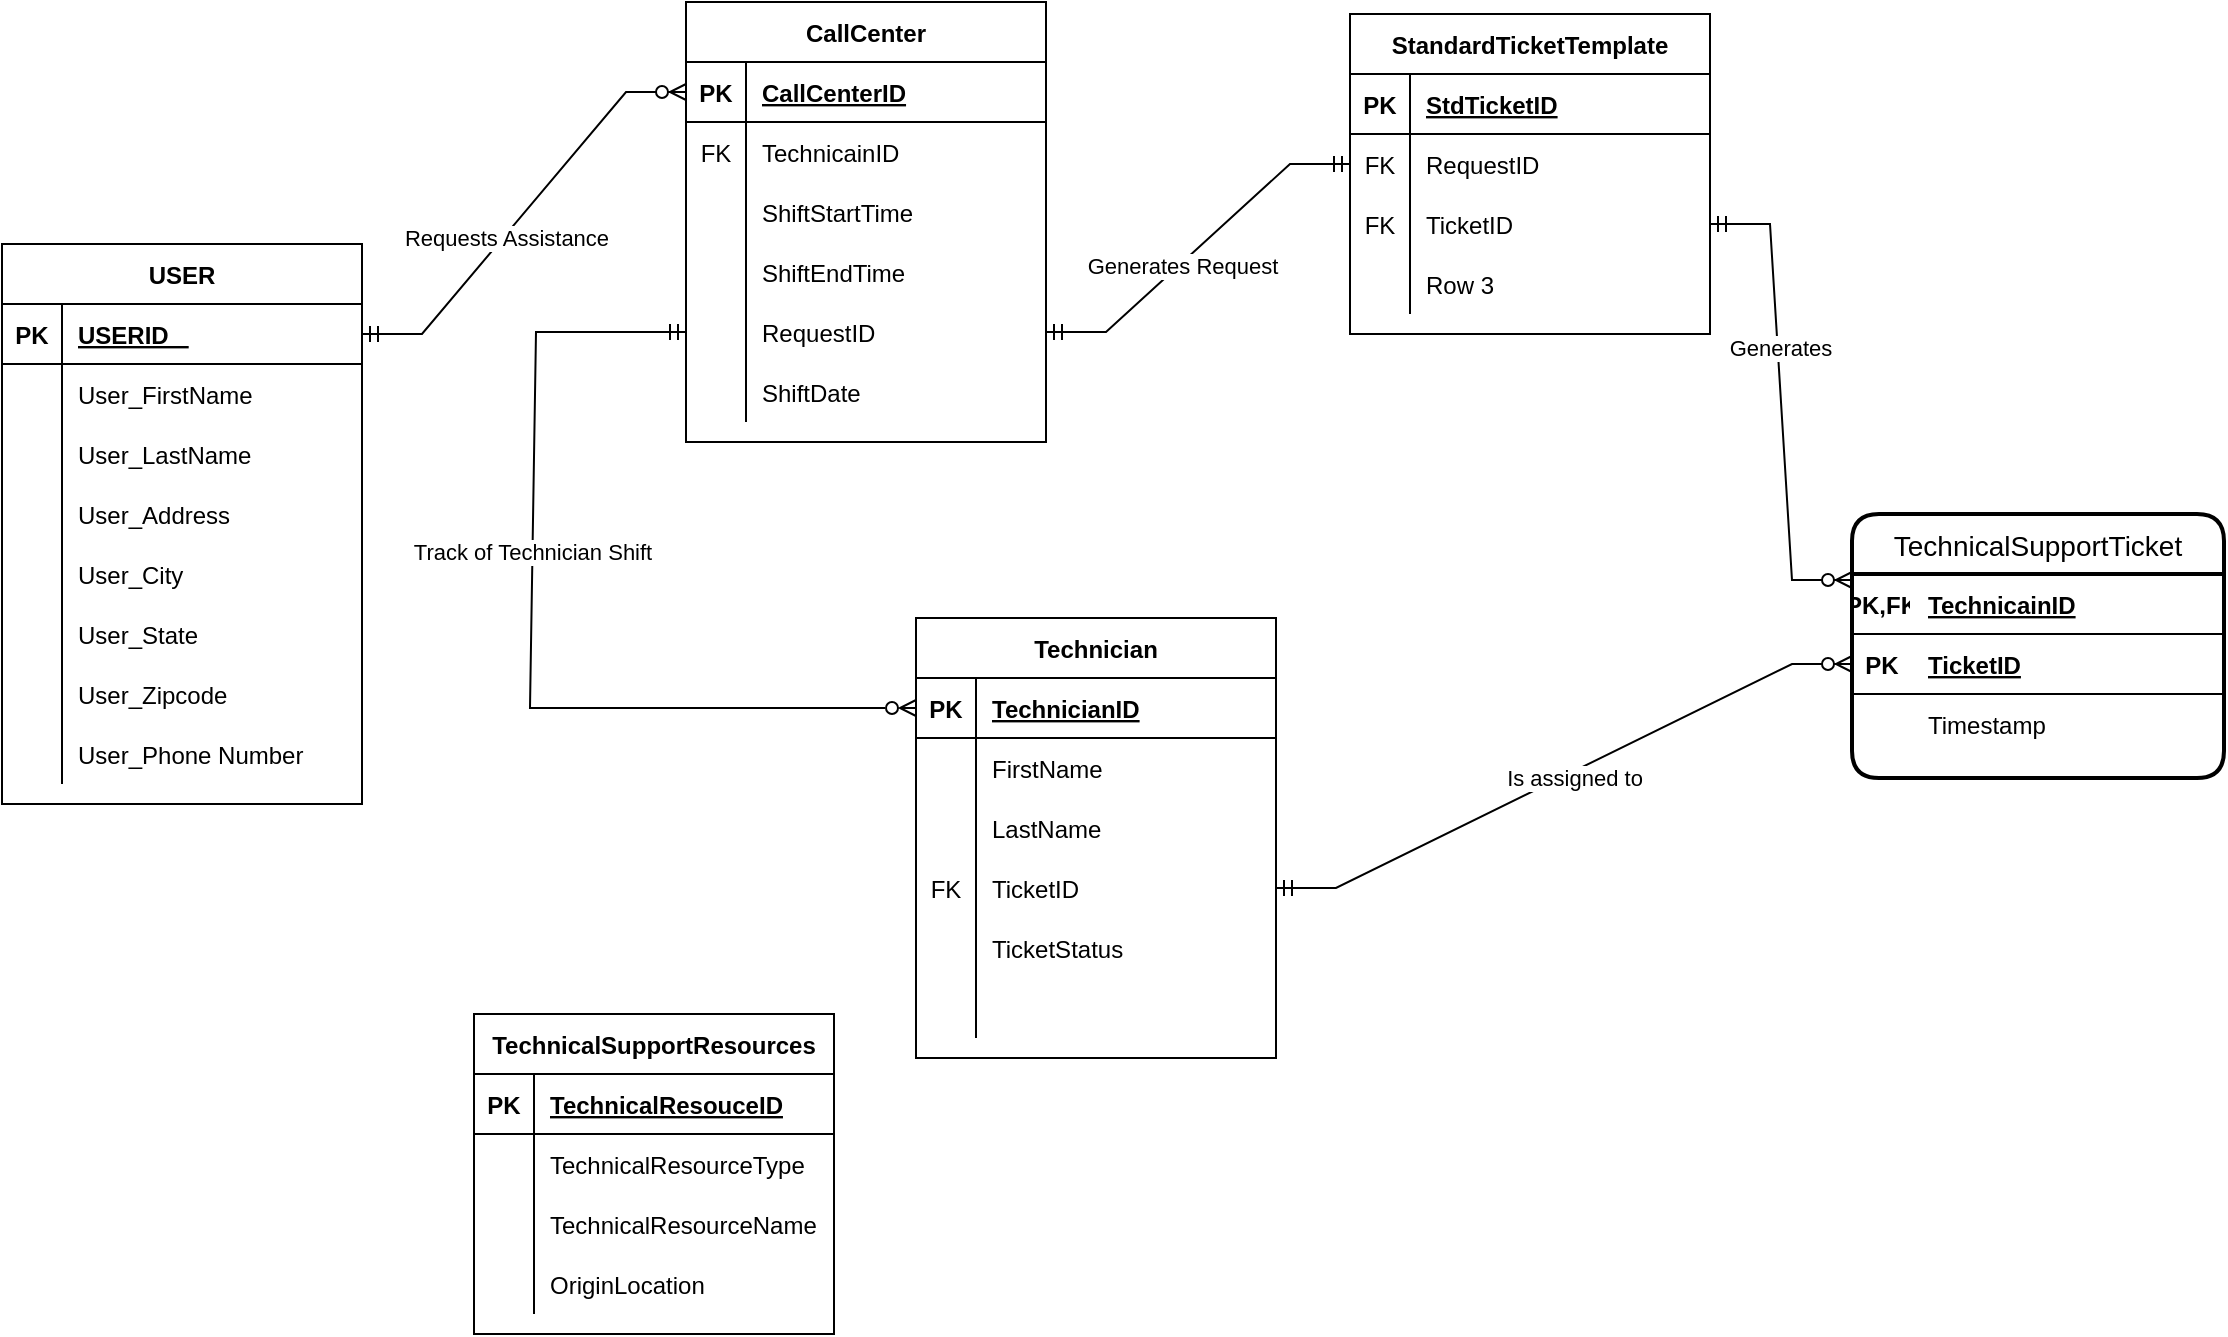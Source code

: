 <mxfile version="17.1.2" type="github">
  <diagram id="R2lEEEUBdFMjLlhIrx00" name="Page-1">
    <mxGraphModel dx="2396" dy="824" grid="0" gridSize="10" guides="1" tooltips="1" connect="1" arrows="1" fold="1" page="0" pageScale="1" pageWidth="850" pageHeight="1100" math="0" shadow="0" extFonts="Permanent Marker^https://fonts.googleapis.com/css?family=Permanent+Marker">
      <root>
        <mxCell id="0" />
        <mxCell id="1" parent="0" />
        <mxCell id="XGBAwcFRt67PFdUDCjce-1" value="USER" style="shape=table;startSize=30;container=1;collapsible=1;childLayout=tableLayout;fixedRows=1;rowLines=0;fontStyle=1;align=center;resizeLast=1;" vertex="1" parent="1">
          <mxGeometry x="-193" y="359" width="180" height="280" as="geometry" />
        </mxCell>
        <mxCell id="XGBAwcFRt67PFdUDCjce-2" value="" style="shape=tableRow;horizontal=0;startSize=0;swimlaneHead=0;swimlaneBody=0;fillColor=none;collapsible=0;dropTarget=0;points=[[0,0.5],[1,0.5]];portConstraint=eastwest;top=0;left=0;right=0;bottom=1;" vertex="1" parent="XGBAwcFRt67PFdUDCjce-1">
          <mxGeometry y="30" width="180" height="30" as="geometry" />
        </mxCell>
        <mxCell id="XGBAwcFRt67PFdUDCjce-3" value="PK" style="shape=partialRectangle;connectable=0;fillColor=none;top=0;left=0;bottom=0;right=0;fontStyle=1;overflow=hidden;" vertex="1" parent="XGBAwcFRt67PFdUDCjce-2">
          <mxGeometry width="30" height="30" as="geometry">
            <mxRectangle width="30" height="30" as="alternateBounds" />
          </mxGeometry>
        </mxCell>
        <mxCell id="XGBAwcFRt67PFdUDCjce-4" value="USERID   " style="shape=partialRectangle;connectable=0;fillColor=none;top=0;left=0;bottom=0;right=0;align=left;spacingLeft=6;fontStyle=5;overflow=hidden;" vertex="1" parent="XGBAwcFRt67PFdUDCjce-2">
          <mxGeometry x="30" width="150" height="30" as="geometry">
            <mxRectangle width="150" height="30" as="alternateBounds" />
          </mxGeometry>
        </mxCell>
        <mxCell id="XGBAwcFRt67PFdUDCjce-5" value="" style="shape=tableRow;horizontal=0;startSize=0;swimlaneHead=0;swimlaneBody=0;fillColor=none;collapsible=0;dropTarget=0;points=[[0,0.5],[1,0.5]];portConstraint=eastwest;top=0;left=0;right=0;bottom=0;" vertex="1" parent="XGBAwcFRt67PFdUDCjce-1">
          <mxGeometry y="60" width="180" height="30" as="geometry" />
        </mxCell>
        <mxCell id="XGBAwcFRt67PFdUDCjce-6" value="" style="shape=partialRectangle;connectable=0;fillColor=none;top=0;left=0;bottom=0;right=0;editable=1;overflow=hidden;" vertex="1" parent="XGBAwcFRt67PFdUDCjce-5">
          <mxGeometry width="30" height="30" as="geometry">
            <mxRectangle width="30" height="30" as="alternateBounds" />
          </mxGeometry>
        </mxCell>
        <mxCell id="XGBAwcFRt67PFdUDCjce-7" value="User_FirstName" style="shape=partialRectangle;connectable=0;fillColor=none;top=0;left=0;bottom=0;right=0;align=left;spacingLeft=6;overflow=hidden;" vertex="1" parent="XGBAwcFRt67PFdUDCjce-5">
          <mxGeometry x="30" width="150" height="30" as="geometry">
            <mxRectangle width="150" height="30" as="alternateBounds" />
          </mxGeometry>
        </mxCell>
        <mxCell id="XGBAwcFRt67PFdUDCjce-8" value="" style="shape=tableRow;horizontal=0;startSize=0;swimlaneHead=0;swimlaneBody=0;fillColor=none;collapsible=0;dropTarget=0;points=[[0,0.5],[1,0.5]];portConstraint=eastwest;top=0;left=0;right=0;bottom=0;" vertex="1" parent="XGBAwcFRt67PFdUDCjce-1">
          <mxGeometry y="90" width="180" height="30" as="geometry" />
        </mxCell>
        <mxCell id="XGBAwcFRt67PFdUDCjce-9" value="" style="shape=partialRectangle;connectable=0;fillColor=none;top=0;left=0;bottom=0;right=0;editable=1;overflow=hidden;" vertex="1" parent="XGBAwcFRt67PFdUDCjce-8">
          <mxGeometry width="30" height="30" as="geometry">
            <mxRectangle width="30" height="30" as="alternateBounds" />
          </mxGeometry>
        </mxCell>
        <mxCell id="XGBAwcFRt67PFdUDCjce-10" value="User_LastName" style="shape=partialRectangle;connectable=0;fillColor=none;top=0;left=0;bottom=0;right=0;align=left;spacingLeft=6;overflow=hidden;" vertex="1" parent="XGBAwcFRt67PFdUDCjce-8">
          <mxGeometry x="30" width="150" height="30" as="geometry">
            <mxRectangle width="150" height="30" as="alternateBounds" />
          </mxGeometry>
        </mxCell>
        <mxCell id="XGBAwcFRt67PFdUDCjce-27" value="" style="shape=tableRow;horizontal=0;startSize=0;swimlaneHead=0;swimlaneBody=0;fillColor=none;collapsible=0;dropTarget=0;points=[[0,0.5],[1,0.5]];portConstraint=eastwest;top=0;left=0;right=0;bottom=0;" vertex="1" parent="XGBAwcFRt67PFdUDCjce-1">
          <mxGeometry y="120" width="180" height="30" as="geometry" />
        </mxCell>
        <mxCell id="XGBAwcFRt67PFdUDCjce-28" value="" style="shape=partialRectangle;connectable=0;fillColor=none;top=0;left=0;bottom=0;right=0;editable=1;overflow=hidden;" vertex="1" parent="XGBAwcFRt67PFdUDCjce-27">
          <mxGeometry width="30" height="30" as="geometry">
            <mxRectangle width="30" height="30" as="alternateBounds" />
          </mxGeometry>
        </mxCell>
        <mxCell id="XGBAwcFRt67PFdUDCjce-29" value="User_Address" style="shape=partialRectangle;connectable=0;fillColor=none;top=0;left=0;bottom=0;right=0;align=left;spacingLeft=6;overflow=hidden;" vertex="1" parent="XGBAwcFRt67PFdUDCjce-27">
          <mxGeometry x="30" width="150" height="30" as="geometry">
            <mxRectangle width="150" height="30" as="alternateBounds" />
          </mxGeometry>
        </mxCell>
        <mxCell id="XGBAwcFRt67PFdUDCjce-30" value="" style="shape=tableRow;horizontal=0;startSize=0;swimlaneHead=0;swimlaneBody=0;fillColor=none;collapsible=0;dropTarget=0;points=[[0,0.5],[1,0.5]];portConstraint=eastwest;top=0;left=0;right=0;bottom=0;" vertex="1" parent="XGBAwcFRt67PFdUDCjce-1">
          <mxGeometry y="150" width="180" height="30" as="geometry" />
        </mxCell>
        <mxCell id="XGBAwcFRt67PFdUDCjce-31" value="" style="shape=partialRectangle;connectable=0;fillColor=none;top=0;left=0;bottom=0;right=0;editable=1;overflow=hidden;" vertex="1" parent="XGBAwcFRt67PFdUDCjce-30">
          <mxGeometry width="30" height="30" as="geometry">
            <mxRectangle width="30" height="30" as="alternateBounds" />
          </mxGeometry>
        </mxCell>
        <mxCell id="XGBAwcFRt67PFdUDCjce-32" value="User_City" style="shape=partialRectangle;connectable=0;fillColor=none;top=0;left=0;bottom=0;right=0;align=left;spacingLeft=6;overflow=hidden;" vertex="1" parent="XGBAwcFRt67PFdUDCjce-30">
          <mxGeometry x="30" width="150" height="30" as="geometry">
            <mxRectangle width="150" height="30" as="alternateBounds" />
          </mxGeometry>
        </mxCell>
        <mxCell id="XGBAwcFRt67PFdUDCjce-33" value="" style="shape=tableRow;horizontal=0;startSize=0;swimlaneHead=0;swimlaneBody=0;fillColor=none;collapsible=0;dropTarget=0;points=[[0,0.5],[1,0.5]];portConstraint=eastwest;top=0;left=0;right=0;bottom=0;" vertex="1" parent="XGBAwcFRt67PFdUDCjce-1">
          <mxGeometry y="180" width="180" height="30" as="geometry" />
        </mxCell>
        <mxCell id="XGBAwcFRt67PFdUDCjce-34" value="" style="shape=partialRectangle;connectable=0;fillColor=none;top=0;left=0;bottom=0;right=0;editable=1;overflow=hidden;" vertex="1" parent="XGBAwcFRt67PFdUDCjce-33">
          <mxGeometry width="30" height="30" as="geometry">
            <mxRectangle width="30" height="30" as="alternateBounds" />
          </mxGeometry>
        </mxCell>
        <mxCell id="XGBAwcFRt67PFdUDCjce-35" value="User_State" style="shape=partialRectangle;connectable=0;fillColor=none;top=0;left=0;bottom=0;right=0;align=left;spacingLeft=6;overflow=hidden;" vertex="1" parent="XGBAwcFRt67PFdUDCjce-33">
          <mxGeometry x="30" width="150" height="30" as="geometry">
            <mxRectangle width="150" height="30" as="alternateBounds" />
          </mxGeometry>
        </mxCell>
        <mxCell id="XGBAwcFRt67PFdUDCjce-36" value="" style="shape=tableRow;horizontal=0;startSize=0;swimlaneHead=0;swimlaneBody=0;fillColor=none;collapsible=0;dropTarget=0;points=[[0,0.5],[1,0.5]];portConstraint=eastwest;top=0;left=0;right=0;bottom=0;" vertex="1" parent="XGBAwcFRt67PFdUDCjce-1">
          <mxGeometry y="210" width="180" height="30" as="geometry" />
        </mxCell>
        <mxCell id="XGBAwcFRt67PFdUDCjce-37" value="" style="shape=partialRectangle;connectable=0;fillColor=none;top=0;left=0;bottom=0;right=0;editable=1;overflow=hidden;" vertex="1" parent="XGBAwcFRt67PFdUDCjce-36">
          <mxGeometry width="30" height="30" as="geometry">
            <mxRectangle width="30" height="30" as="alternateBounds" />
          </mxGeometry>
        </mxCell>
        <mxCell id="XGBAwcFRt67PFdUDCjce-38" value="User_Zipcode" style="shape=partialRectangle;connectable=0;fillColor=none;top=0;left=0;bottom=0;right=0;align=left;spacingLeft=6;overflow=hidden;" vertex="1" parent="XGBAwcFRt67PFdUDCjce-36">
          <mxGeometry x="30" width="150" height="30" as="geometry">
            <mxRectangle width="150" height="30" as="alternateBounds" />
          </mxGeometry>
        </mxCell>
        <mxCell id="XGBAwcFRt67PFdUDCjce-11" value="" style="shape=tableRow;horizontal=0;startSize=0;swimlaneHead=0;swimlaneBody=0;fillColor=none;collapsible=0;dropTarget=0;points=[[0,0.5],[1,0.5]];portConstraint=eastwest;top=0;left=0;right=0;bottom=0;" vertex="1" parent="XGBAwcFRt67PFdUDCjce-1">
          <mxGeometry y="240" width="180" height="30" as="geometry" />
        </mxCell>
        <mxCell id="XGBAwcFRt67PFdUDCjce-12" value="" style="shape=partialRectangle;connectable=0;fillColor=none;top=0;left=0;bottom=0;right=0;editable=1;overflow=hidden;" vertex="1" parent="XGBAwcFRt67PFdUDCjce-11">
          <mxGeometry width="30" height="30" as="geometry">
            <mxRectangle width="30" height="30" as="alternateBounds" />
          </mxGeometry>
        </mxCell>
        <mxCell id="XGBAwcFRt67PFdUDCjce-13" value="User_Phone Number" style="shape=partialRectangle;connectable=0;fillColor=none;top=0;left=0;bottom=0;right=0;align=left;spacingLeft=6;overflow=hidden;" vertex="1" parent="XGBAwcFRt67PFdUDCjce-11">
          <mxGeometry x="30" width="150" height="30" as="geometry">
            <mxRectangle width="150" height="30" as="alternateBounds" />
          </mxGeometry>
        </mxCell>
        <mxCell id="XGBAwcFRt67PFdUDCjce-14" value="TechnicalSupportResources" style="shape=table;startSize=30;container=1;collapsible=1;childLayout=tableLayout;fixedRows=1;rowLines=0;fontStyle=1;align=center;resizeLast=1;" vertex="1" parent="1">
          <mxGeometry x="43" y="744" width="180" height="160" as="geometry" />
        </mxCell>
        <mxCell id="XGBAwcFRt67PFdUDCjce-15" value="" style="shape=tableRow;horizontal=0;startSize=0;swimlaneHead=0;swimlaneBody=0;fillColor=none;collapsible=0;dropTarget=0;points=[[0,0.5],[1,0.5]];portConstraint=eastwest;top=0;left=0;right=0;bottom=1;" vertex="1" parent="XGBAwcFRt67PFdUDCjce-14">
          <mxGeometry y="30" width="180" height="30" as="geometry" />
        </mxCell>
        <mxCell id="XGBAwcFRt67PFdUDCjce-16" value="PK" style="shape=partialRectangle;connectable=0;fillColor=none;top=0;left=0;bottom=0;right=0;fontStyle=1;overflow=hidden;" vertex="1" parent="XGBAwcFRt67PFdUDCjce-15">
          <mxGeometry width="30" height="30" as="geometry">
            <mxRectangle width="30" height="30" as="alternateBounds" />
          </mxGeometry>
        </mxCell>
        <mxCell id="XGBAwcFRt67PFdUDCjce-17" value="TechnicalResouceID" style="shape=partialRectangle;connectable=0;fillColor=none;top=0;left=0;bottom=0;right=0;align=left;spacingLeft=6;fontStyle=5;overflow=hidden;" vertex="1" parent="XGBAwcFRt67PFdUDCjce-15">
          <mxGeometry x="30" width="150" height="30" as="geometry">
            <mxRectangle width="150" height="30" as="alternateBounds" />
          </mxGeometry>
        </mxCell>
        <mxCell id="XGBAwcFRt67PFdUDCjce-18" value="" style="shape=tableRow;horizontal=0;startSize=0;swimlaneHead=0;swimlaneBody=0;fillColor=none;collapsible=0;dropTarget=0;points=[[0,0.5],[1,0.5]];portConstraint=eastwest;top=0;left=0;right=0;bottom=0;" vertex="1" parent="XGBAwcFRt67PFdUDCjce-14">
          <mxGeometry y="60" width="180" height="30" as="geometry" />
        </mxCell>
        <mxCell id="XGBAwcFRt67PFdUDCjce-19" value="" style="shape=partialRectangle;connectable=0;fillColor=none;top=0;left=0;bottom=0;right=0;editable=1;overflow=hidden;" vertex="1" parent="XGBAwcFRt67PFdUDCjce-18">
          <mxGeometry width="30" height="30" as="geometry">
            <mxRectangle width="30" height="30" as="alternateBounds" />
          </mxGeometry>
        </mxCell>
        <mxCell id="XGBAwcFRt67PFdUDCjce-20" value="TechnicalResourceType" style="shape=partialRectangle;connectable=0;fillColor=none;top=0;left=0;bottom=0;right=0;align=left;spacingLeft=6;overflow=hidden;" vertex="1" parent="XGBAwcFRt67PFdUDCjce-18">
          <mxGeometry x="30" width="150" height="30" as="geometry">
            <mxRectangle width="150" height="30" as="alternateBounds" />
          </mxGeometry>
        </mxCell>
        <mxCell id="XGBAwcFRt67PFdUDCjce-21" value="" style="shape=tableRow;horizontal=0;startSize=0;swimlaneHead=0;swimlaneBody=0;fillColor=none;collapsible=0;dropTarget=0;points=[[0,0.5],[1,0.5]];portConstraint=eastwest;top=0;left=0;right=0;bottom=0;" vertex="1" parent="XGBAwcFRt67PFdUDCjce-14">
          <mxGeometry y="90" width="180" height="30" as="geometry" />
        </mxCell>
        <mxCell id="XGBAwcFRt67PFdUDCjce-22" value="" style="shape=partialRectangle;connectable=0;fillColor=none;top=0;left=0;bottom=0;right=0;editable=1;overflow=hidden;" vertex="1" parent="XGBAwcFRt67PFdUDCjce-21">
          <mxGeometry width="30" height="30" as="geometry">
            <mxRectangle width="30" height="30" as="alternateBounds" />
          </mxGeometry>
        </mxCell>
        <mxCell id="XGBAwcFRt67PFdUDCjce-23" value="TechnicalResourceName" style="shape=partialRectangle;connectable=0;fillColor=none;top=0;left=0;bottom=0;right=0;align=left;spacingLeft=6;overflow=hidden;" vertex="1" parent="XGBAwcFRt67PFdUDCjce-21">
          <mxGeometry x="30" width="150" height="30" as="geometry">
            <mxRectangle width="150" height="30" as="alternateBounds" />
          </mxGeometry>
        </mxCell>
        <mxCell id="XGBAwcFRt67PFdUDCjce-24" value="" style="shape=tableRow;horizontal=0;startSize=0;swimlaneHead=0;swimlaneBody=0;fillColor=none;collapsible=0;dropTarget=0;points=[[0,0.5],[1,0.5]];portConstraint=eastwest;top=0;left=0;right=0;bottom=0;" vertex="1" parent="XGBAwcFRt67PFdUDCjce-14">
          <mxGeometry y="120" width="180" height="30" as="geometry" />
        </mxCell>
        <mxCell id="XGBAwcFRt67PFdUDCjce-25" value="" style="shape=partialRectangle;connectable=0;fillColor=none;top=0;left=0;bottom=0;right=0;editable=1;overflow=hidden;" vertex="1" parent="XGBAwcFRt67PFdUDCjce-24">
          <mxGeometry width="30" height="30" as="geometry">
            <mxRectangle width="30" height="30" as="alternateBounds" />
          </mxGeometry>
        </mxCell>
        <mxCell id="XGBAwcFRt67PFdUDCjce-26" value="OriginLocation" style="shape=partialRectangle;connectable=0;fillColor=none;top=0;left=0;bottom=0;right=0;align=left;spacingLeft=6;overflow=hidden;" vertex="1" parent="XGBAwcFRt67PFdUDCjce-24">
          <mxGeometry x="30" width="150" height="30" as="geometry">
            <mxRectangle width="150" height="30" as="alternateBounds" />
          </mxGeometry>
        </mxCell>
        <mxCell id="XGBAwcFRt67PFdUDCjce-39" value="Technician" style="shape=table;startSize=30;container=1;collapsible=1;childLayout=tableLayout;fixedRows=1;rowLines=0;fontStyle=1;align=center;resizeLast=1;" vertex="1" parent="1">
          <mxGeometry x="264" y="546" width="180" height="220" as="geometry" />
        </mxCell>
        <mxCell id="XGBAwcFRt67PFdUDCjce-40" value="" style="shape=tableRow;horizontal=0;startSize=0;swimlaneHead=0;swimlaneBody=0;fillColor=none;collapsible=0;dropTarget=0;points=[[0,0.5],[1,0.5]];portConstraint=eastwest;top=0;left=0;right=0;bottom=1;" vertex="1" parent="XGBAwcFRt67PFdUDCjce-39">
          <mxGeometry y="30" width="180" height="30" as="geometry" />
        </mxCell>
        <mxCell id="XGBAwcFRt67PFdUDCjce-41" value="PK" style="shape=partialRectangle;connectable=0;fillColor=none;top=0;left=0;bottom=0;right=0;fontStyle=1;overflow=hidden;" vertex="1" parent="XGBAwcFRt67PFdUDCjce-40">
          <mxGeometry width="30" height="30" as="geometry">
            <mxRectangle width="30" height="30" as="alternateBounds" />
          </mxGeometry>
        </mxCell>
        <mxCell id="XGBAwcFRt67PFdUDCjce-42" value="TechnicianID" style="shape=partialRectangle;connectable=0;fillColor=none;top=0;left=0;bottom=0;right=0;align=left;spacingLeft=6;fontStyle=5;overflow=hidden;" vertex="1" parent="XGBAwcFRt67PFdUDCjce-40">
          <mxGeometry x="30" width="150" height="30" as="geometry">
            <mxRectangle width="150" height="30" as="alternateBounds" />
          </mxGeometry>
        </mxCell>
        <mxCell id="XGBAwcFRt67PFdUDCjce-43" value="" style="shape=tableRow;horizontal=0;startSize=0;swimlaneHead=0;swimlaneBody=0;fillColor=none;collapsible=0;dropTarget=0;points=[[0,0.5],[1,0.5]];portConstraint=eastwest;top=0;left=0;right=0;bottom=0;" vertex="1" parent="XGBAwcFRt67PFdUDCjce-39">
          <mxGeometry y="60" width="180" height="30" as="geometry" />
        </mxCell>
        <mxCell id="XGBAwcFRt67PFdUDCjce-44" value="" style="shape=partialRectangle;connectable=0;fillColor=none;top=0;left=0;bottom=0;right=0;editable=1;overflow=hidden;" vertex="1" parent="XGBAwcFRt67PFdUDCjce-43">
          <mxGeometry width="30" height="30" as="geometry">
            <mxRectangle width="30" height="30" as="alternateBounds" />
          </mxGeometry>
        </mxCell>
        <mxCell id="XGBAwcFRt67PFdUDCjce-45" value="FirstName" style="shape=partialRectangle;connectable=0;fillColor=none;top=0;left=0;bottom=0;right=0;align=left;spacingLeft=6;overflow=hidden;" vertex="1" parent="XGBAwcFRt67PFdUDCjce-43">
          <mxGeometry x="30" width="150" height="30" as="geometry">
            <mxRectangle width="150" height="30" as="alternateBounds" />
          </mxGeometry>
        </mxCell>
        <mxCell id="XGBAwcFRt67PFdUDCjce-46" value="" style="shape=tableRow;horizontal=0;startSize=0;swimlaneHead=0;swimlaneBody=0;fillColor=none;collapsible=0;dropTarget=0;points=[[0,0.5],[1,0.5]];portConstraint=eastwest;top=0;left=0;right=0;bottom=0;" vertex="1" parent="XGBAwcFRt67PFdUDCjce-39">
          <mxGeometry y="90" width="180" height="30" as="geometry" />
        </mxCell>
        <mxCell id="XGBAwcFRt67PFdUDCjce-47" value="" style="shape=partialRectangle;connectable=0;fillColor=none;top=0;left=0;bottom=0;right=0;editable=1;overflow=hidden;" vertex="1" parent="XGBAwcFRt67PFdUDCjce-46">
          <mxGeometry width="30" height="30" as="geometry">
            <mxRectangle width="30" height="30" as="alternateBounds" />
          </mxGeometry>
        </mxCell>
        <mxCell id="XGBAwcFRt67PFdUDCjce-48" value="LastName" style="shape=partialRectangle;connectable=0;fillColor=none;top=0;left=0;bottom=0;right=0;align=left;spacingLeft=6;overflow=hidden;" vertex="1" parent="XGBAwcFRt67PFdUDCjce-46">
          <mxGeometry x="30" width="150" height="30" as="geometry">
            <mxRectangle width="150" height="30" as="alternateBounds" />
          </mxGeometry>
        </mxCell>
        <mxCell id="XGBAwcFRt67PFdUDCjce-49" value="" style="shape=tableRow;horizontal=0;startSize=0;swimlaneHead=0;swimlaneBody=0;fillColor=none;collapsible=0;dropTarget=0;points=[[0,0.5],[1,0.5]];portConstraint=eastwest;top=0;left=0;right=0;bottom=0;" vertex="1" parent="XGBAwcFRt67PFdUDCjce-39">
          <mxGeometry y="120" width="180" height="30" as="geometry" />
        </mxCell>
        <mxCell id="XGBAwcFRt67PFdUDCjce-50" value="FK" style="shape=partialRectangle;connectable=0;fillColor=none;top=0;left=0;bottom=0;right=0;editable=1;overflow=hidden;" vertex="1" parent="XGBAwcFRt67PFdUDCjce-49">
          <mxGeometry width="30" height="30" as="geometry">
            <mxRectangle width="30" height="30" as="alternateBounds" />
          </mxGeometry>
        </mxCell>
        <mxCell id="XGBAwcFRt67PFdUDCjce-51" value="TicketID" style="shape=partialRectangle;connectable=0;fillColor=none;top=0;left=0;bottom=0;right=0;align=left;spacingLeft=6;overflow=hidden;" vertex="1" parent="XGBAwcFRt67PFdUDCjce-49">
          <mxGeometry x="30" width="150" height="30" as="geometry">
            <mxRectangle width="150" height="30" as="alternateBounds" />
          </mxGeometry>
        </mxCell>
        <mxCell id="XGBAwcFRt67PFdUDCjce-52" value="" style="shape=tableRow;horizontal=0;startSize=0;swimlaneHead=0;swimlaneBody=0;fillColor=none;collapsible=0;dropTarget=0;points=[[0,0.5],[1,0.5]];portConstraint=eastwest;top=0;left=0;right=0;bottom=0;" vertex="1" parent="XGBAwcFRt67PFdUDCjce-39">
          <mxGeometry y="150" width="180" height="30" as="geometry" />
        </mxCell>
        <mxCell id="XGBAwcFRt67PFdUDCjce-53" value="" style="shape=partialRectangle;connectable=0;fillColor=none;top=0;left=0;bottom=0;right=0;editable=1;overflow=hidden;" vertex="1" parent="XGBAwcFRt67PFdUDCjce-52">
          <mxGeometry width="30" height="30" as="geometry">
            <mxRectangle width="30" height="30" as="alternateBounds" />
          </mxGeometry>
        </mxCell>
        <mxCell id="XGBAwcFRt67PFdUDCjce-54" value="TicketStatus" style="shape=partialRectangle;connectable=0;fillColor=none;top=0;left=0;bottom=0;right=0;align=left;spacingLeft=6;overflow=hidden;" vertex="1" parent="XGBAwcFRt67PFdUDCjce-52">
          <mxGeometry x="30" width="150" height="30" as="geometry">
            <mxRectangle width="150" height="30" as="alternateBounds" />
          </mxGeometry>
        </mxCell>
        <mxCell id="XGBAwcFRt67PFdUDCjce-55" value="" style="shape=tableRow;horizontal=0;startSize=0;swimlaneHead=0;swimlaneBody=0;fillColor=none;collapsible=0;dropTarget=0;points=[[0,0.5],[1,0.5]];portConstraint=eastwest;top=0;left=0;right=0;bottom=0;" vertex="1" parent="XGBAwcFRt67PFdUDCjce-39">
          <mxGeometry y="180" width="180" height="30" as="geometry" />
        </mxCell>
        <mxCell id="XGBAwcFRt67PFdUDCjce-56" value="" style="shape=partialRectangle;connectable=0;fillColor=none;top=0;left=0;bottom=0;right=0;editable=1;overflow=hidden;" vertex="1" parent="XGBAwcFRt67PFdUDCjce-55">
          <mxGeometry width="30" height="30" as="geometry">
            <mxRectangle width="30" height="30" as="alternateBounds" />
          </mxGeometry>
        </mxCell>
        <mxCell id="XGBAwcFRt67PFdUDCjce-57" value="" style="shape=partialRectangle;connectable=0;fillColor=none;top=0;left=0;bottom=0;right=0;align=left;spacingLeft=6;overflow=hidden;" vertex="1" parent="XGBAwcFRt67PFdUDCjce-55">
          <mxGeometry x="30" width="150" height="30" as="geometry">
            <mxRectangle width="150" height="30" as="alternateBounds" />
          </mxGeometry>
        </mxCell>
        <mxCell id="XGBAwcFRt67PFdUDCjce-58" value="TechnicalSupportTicket" style="swimlane;childLayout=stackLayout;horizontal=1;startSize=30;horizontalStack=0;rounded=1;fontSize=14;fontStyle=0;strokeWidth=2;resizeParent=0;resizeLast=1;shadow=0;dashed=0;align=center;" vertex="1" parent="1">
          <mxGeometry x="732" y="494" width="186" height="132" as="geometry" />
        </mxCell>
        <mxCell id="XGBAwcFRt67PFdUDCjce-60" value="" style="shape=table;startSize=0;container=1;collapsible=1;childLayout=tableLayout;fixedRows=1;rowLines=0;fontStyle=0;align=center;resizeLast=1;strokeColor=none;fillColor=none;collapsible=0;" vertex="1" parent="XGBAwcFRt67PFdUDCjce-58">
          <mxGeometry y="30" width="186" height="102" as="geometry" />
        </mxCell>
        <mxCell id="XGBAwcFRt67PFdUDCjce-61" value="" style="shape=tableRow;horizontal=0;startSize=0;swimlaneHead=0;swimlaneBody=0;fillColor=none;collapsible=0;dropTarget=0;points=[[0,0.5],[1,0.5]];portConstraint=eastwest;top=0;left=0;right=0;bottom=1;" vertex="1" parent="XGBAwcFRt67PFdUDCjce-60">
          <mxGeometry width="186" height="30" as="geometry" />
        </mxCell>
        <mxCell id="XGBAwcFRt67PFdUDCjce-62" value="PK,FK" style="shape=partialRectangle;connectable=0;fillColor=none;top=0;left=0;bottom=0;right=0;fontStyle=1;overflow=hidden;" vertex="1" parent="XGBAwcFRt67PFdUDCjce-61">
          <mxGeometry width="30" height="30" as="geometry">
            <mxRectangle width="30" height="30" as="alternateBounds" />
          </mxGeometry>
        </mxCell>
        <mxCell id="XGBAwcFRt67PFdUDCjce-63" value="TechnicainID" style="shape=partialRectangle;connectable=0;fillColor=none;top=0;left=0;bottom=0;right=0;align=left;spacingLeft=6;fontStyle=5;overflow=hidden;" vertex="1" parent="XGBAwcFRt67PFdUDCjce-61">
          <mxGeometry x="30" width="156" height="30" as="geometry">
            <mxRectangle width="156" height="30" as="alternateBounds" />
          </mxGeometry>
        </mxCell>
        <mxCell id="XGBAwcFRt67PFdUDCjce-72" value="" style="shape=tableRow;horizontal=0;startSize=0;swimlaneHead=0;swimlaneBody=0;fillColor=none;collapsible=0;dropTarget=0;points=[[0,0.5],[1,0.5]];portConstraint=eastwest;top=0;left=0;right=0;bottom=1;" vertex="1" parent="XGBAwcFRt67PFdUDCjce-60">
          <mxGeometry y="30" width="186" height="30" as="geometry" />
        </mxCell>
        <mxCell id="XGBAwcFRt67PFdUDCjce-73" value="PK" style="shape=partialRectangle;connectable=0;fillColor=none;top=0;left=0;bottom=0;right=0;fontStyle=1;overflow=hidden;" vertex="1" parent="XGBAwcFRt67PFdUDCjce-72">
          <mxGeometry width="30" height="30" as="geometry">
            <mxRectangle width="30" height="30" as="alternateBounds" />
          </mxGeometry>
        </mxCell>
        <mxCell id="XGBAwcFRt67PFdUDCjce-74" value="TicketID" style="shape=partialRectangle;connectable=0;fillColor=none;top=0;left=0;bottom=0;right=0;align=left;spacingLeft=6;fontStyle=5;overflow=hidden;" vertex="1" parent="XGBAwcFRt67PFdUDCjce-72">
          <mxGeometry x="30" width="156" height="30" as="geometry">
            <mxRectangle width="156" height="30" as="alternateBounds" />
          </mxGeometry>
        </mxCell>
        <mxCell id="XGBAwcFRt67PFdUDCjce-75" value="" style="shape=tableRow;horizontal=0;startSize=0;swimlaneHead=0;swimlaneBody=0;fillColor=none;collapsible=0;dropTarget=0;points=[[0,0.5],[1,0.5]];portConstraint=eastwest;top=0;left=0;right=0;bottom=0;" vertex="1" parent="XGBAwcFRt67PFdUDCjce-60">
          <mxGeometry y="60" width="186" height="30" as="geometry" />
        </mxCell>
        <mxCell id="XGBAwcFRt67PFdUDCjce-76" value="" style="shape=partialRectangle;connectable=0;fillColor=none;top=0;left=0;bottom=0;right=0;editable=1;overflow=hidden;" vertex="1" parent="XGBAwcFRt67PFdUDCjce-75">
          <mxGeometry width="30" height="30" as="geometry">
            <mxRectangle width="30" height="30" as="alternateBounds" />
          </mxGeometry>
        </mxCell>
        <mxCell id="XGBAwcFRt67PFdUDCjce-77" value="Timestamp" style="shape=partialRectangle;connectable=0;fillColor=none;top=0;left=0;bottom=0;right=0;align=left;spacingLeft=6;overflow=hidden;" vertex="1" parent="XGBAwcFRt67PFdUDCjce-75">
          <mxGeometry x="30" width="156" height="30" as="geometry">
            <mxRectangle width="156" height="30" as="alternateBounds" />
          </mxGeometry>
        </mxCell>
        <mxCell id="XGBAwcFRt67PFdUDCjce-79" value="" style="edgeStyle=entityRelationEdgeStyle;fontSize=12;html=1;endArrow=ERzeroToMany;startArrow=ERmandOne;rounded=0;exitX=1;exitY=0.5;exitDx=0;exitDy=0;entryX=0;entryY=0.5;entryDx=0;entryDy=0;" edge="1" parent="1" source="XGBAwcFRt67PFdUDCjce-2" target="XGBAwcFRt67PFdUDCjce-84">
          <mxGeometry width="100" height="100" relative="1" as="geometry">
            <mxPoint x="73" y="526" as="sourcePoint" />
            <mxPoint x="133" y="292" as="targetPoint" />
          </mxGeometry>
        </mxCell>
        <mxCell id="XGBAwcFRt67PFdUDCjce-82" value="Requests Assistance" style="edgeLabel;html=1;align=center;verticalAlign=middle;resizable=0;points=[];" vertex="1" connectable="0" parent="XGBAwcFRt67PFdUDCjce-79">
          <mxGeometry x="-0.311" relative="1" as="geometry">
            <mxPoint x="13" y="-14" as="offset" />
          </mxGeometry>
        </mxCell>
        <mxCell id="XGBAwcFRt67PFdUDCjce-80" value="" style="edgeStyle=entityRelationEdgeStyle;fontSize=12;html=1;endArrow=ERzeroToMany;startArrow=ERmandOne;rounded=0;exitX=1;exitY=0.5;exitDx=0;exitDy=0;entryX=0;entryY=0.5;entryDx=0;entryDy=0;" edge="1" parent="1" source="XGBAwcFRt67PFdUDCjce-49">
          <mxGeometry width="100" height="100" relative="1" as="geometry">
            <mxPoint x="709" y="421" as="sourcePoint" />
            <mxPoint x="732" y="569.0" as="targetPoint" />
          </mxGeometry>
        </mxCell>
        <mxCell id="XGBAwcFRt67PFdUDCjce-81" value="Is assigned to" style="edgeLabel;html=1;align=center;verticalAlign=middle;resizable=0;points=[];" vertex="1" connectable="0" parent="XGBAwcFRt67PFdUDCjce-80">
          <mxGeometry x="0.024" y="-3" relative="1" as="geometry">
            <mxPoint as="offset" />
          </mxGeometry>
        </mxCell>
        <mxCell id="XGBAwcFRt67PFdUDCjce-83" value="CallCenter" style="shape=table;startSize=30;container=1;collapsible=1;childLayout=tableLayout;fixedRows=1;rowLines=0;fontStyle=1;align=center;resizeLast=1;" vertex="1" parent="1">
          <mxGeometry x="149" y="238" width="180" height="220" as="geometry" />
        </mxCell>
        <mxCell id="XGBAwcFRt67PFdUDCjce-84" value="" style="shape=tableRow;horizontal=0;startSize=0;swimlaneHead=0;swimlaneBody=0;fillColor=none;collapsible=0;dropTarget=0;points=[[0,0.5],[1,0.5]];portConstraint=eastwest;top=0;left=0;right=0;bottom=1;" vertex="1" parent="XGBAwcFRt67PFdUDCjce-83">
          <mxGeometry y="30" width="180" height="30" as="geometry" />
        </mxCell>
        <mxCell id="XGBAwcFRt67PFdUDCjce-85" value="PK" style="shape=partialRectangle;connectable=0;fillColor=none;top=0;left=0;bottom=0;right=0;fontStyle=1;overflow=hidden;" vertex="1" parent="XGBAwcFRt67PFdUDCjce-84">
          <mxGeometry width="30" height="30" as="geometry">
            <mxRectangle width="30" height="30" as="alternateBounds" />
          </mxGeometry>
        </mxCell>
        <mxCell id="XGBAwcFRt67PFdUDCjce-86" value="CallCenterID" style="shape=partialRectangle;connectable=0;fillColor=none;top=0;left=0;bottom=0;right=0;align=left;spacingLeft=6;fontStyle=5;overflow=hidden;" vertex="1" parent="XGBAwcFRt67PFdUDCjce-84">
          <mxGeometry x="30" width="150" height="30" as="geometry">
            <mxRectangle width="150" height="30" as="alternateBounds" />
          </mxGeometry>
        </mxCell>
        <mxCell id="XGBAwcFRt67PFdUDCjce-87" value="" style="shape=tableRow;horizontal=0;startSize=0;swimlaneHead=0;swimlaneBody=0;fillColor=none;collapsible=0;dropTarget=0;points=[[0,0.5],[1,0.5]];portConstraint=eastwest;top=0;left=0;right=0;bottom=0;" vertex="1" parent="XGBAwcFRt67PFdUDCjce-83">
          <mxGeometry y="60" width="180" height="30" as="geometry" />
        </mxCell>
        <mxCell id="XGBAwcFRt67PFdUDCjce-88" value="FK" style="shape=partialRectangle;connectable=0;fillColor=none;top=0;left=0;bottom=0;right=0;editable=1;overflow=hidden;" vertex="1" parent="XGBAwcFRt67PFdUDCjce-87">
          <mxGeometry width="30" height="30" as="geometry">
            <mxRectangle width="30" height="30" as="alternateBounds" />
          </mxGeometry>
        </mxCell>
        <mxCell id="XGBAwcFRt67PFdUDCjce-89" value="TechnicainID" style="shape=partialRectangle;connectable=0;fillColor=none;top=0;left=0;bottom=0;right=0;align=left;spacingLeft=6;overflow=hidden;" vertex="1" parent="XGBAwcFRt67PFdUDCjce-87">
          <mxGeometry x="30" width="150" height="30" as="geometry">
            <mxRectangle width="150" height="30" as="alternateBounds" />
          </mxGeometry>
        </mxCell>
        <mxCell id="XGBAwcFRt67PFdUDCjce-90" value="" style="shape=tableRow;horizontal=0;startSize=0;swimlaneHead=0;swimlaneBody=0;fillColor=none;collapsible=0;dropTarget=0;points=[[0,0.5],[1,0.5]];portConstraint=eastwest;top=0;left=0;right=0;bottom=0;" vertex="1" parent="XGBAwcFRt67PFdUDCjce-83">
          <mxGeometry y="90" width="180" height="30" as="geometry" />
        </mxCell>
        <mxCell id="XGBAwcFRt67PFdUDCjce-91" value="" style="shape=partialRectangle;connectable=0;fillColor=none;top=0;left=0;bottom=0;right=0;editable=1;overflow=hidden;" vertex="1" parent="XGBAwcFRt67PFdUDCjce-90">
          <mxGeometry width="30" height="30" as="geometry">
            <mxRectangle width="30" height="30" as="alternateBounds" />
          </mxGeometry>
        </mxCell>
        <mxCell id="XGBAwcFRt67PFdUDCjce-92" value="ShiftStartTime" style="shape=partialRectangle;connectable=0;fillColor=none;top=0;left=0;bottom=0;right=0;align=left;spacingLeft=6;overflow=hidden;" vertex="1" parent="XGBAwcFRt67PFdUDCjce-90">
          <mxGeometry x="30" width="150" height="30" as="geometry">
            <mxRectangle width="150" height="30" as="alternateBounds" />
          </mxGeometry>
        </mxCell>
        <mxCell id="XGBAwcFRt67PFdUDCjce-93" value="" style="shape=tableRow;horizontal=0;startSize=0;swimlaneHead=0;swimlaneBody=0;fillColor=none;collapsible=0;dropTarget=0;points=[[0,0.5],[1,0.5]];portConstraint=eastwest;top=0;left=0;right=0;bottom=0;" vertex="1" parent="XGBAwcFRt67PFdUDCjce-83">
          <mxGeometry y="120" width="180" height="30" as="geometry" />
        </mxCell>
        <mxCell id="XGBAwcFRt67PFdUDCjce-94" value="" style="shape=partialRectangle;connectable=0;fillColor=none;top=0;left=0;bottom=0;right=0;editable=1;overflow=hidden;" vertex="1" parent="XGBAwcFRt67PFdUDCjce-93">
          <mxGeometry width="30" height="30" as="geometry">
            <mxRectangle width="30" height="30" as="alternateBounds" />
          </mxGeometry>
        </mxCell>
        <mxCell id="XGBAwcFRt67PFdUDCjce-95" value="ShiftEndTime" style="shape=partialRectangle;connectable=0;fillColor=none;top=0;left=0;bottom=0;right=0;align=left;spacingLeft=6;overflow=hidden;" vertex="1" parent="XGBAwcFRt67PFdUDCjce-93">
          <mxGeometry x="30" width="150" height="30" as="geometry">
            <mxRectangle width="150" height="30" as="alternateBounds" />
          </mxGeometry>
        </mxCell>
        <mxCell id="XGBAwcFRt67PFdUDCjce-112" value="" style="shape=tableRow;horizontal=0;startSize=0;swimlaneHead=0;swimlaneBody=0;fillColor=none;collapsible=0;dropTarget=0;points=[[0,0.5],[1,0.5]];portConstraint=eastwest;top=0;left=0;right=0;bottom=0;" vertex="1" parent="XGBAwcFRt67PFdUDCjce-83">
          <mxGeometry y="150" width="180" height="30" as="geometry" />
        </mxCell>
        <mxCell id="XGBAwcFRt67PFdUDCjce-113" value="" style="shape=partialRectangle;connectable=0;fillColor=none;top=0;left=0;bottom=0;right=0;editable=1;overflow=hidden;" vertex="1" parent="XGBAwcFRt67PFdUDCjce-112">
          <mxGeometry width="30" height="30" as="geometry">
            <mxRectangle width="30" height="30" as="alternateBounds" />
          </mxGeometry>
        </mxCell>
        <mxCell id="XGBAwcFRt67PFdUDCjce-114" value="RequestID" style="shape=partialRectangle;connectable=0;fillColor=none;top=0;left=0;bottom=0;right=0;align=left;spacingLeft=6;overflow=hidden;" vertex="1" parent="XGBAwcFRt67PFdUDCjce-112">
          <mxGeometry x="30" width="150" height="30" as="geometry">
            <mxRectangle width="150" height="30" as="alternateBounds" />
          </mxGeometry>
        </mxCell>
        <mxCell id="XGBAwcFRt67PFdUDCjce-96" value="" style="shape=tableRow;horizontal=0;startSize=0;swimlaneHead=0;swimlaneBody=0;fillColor=none;collapsible=0;dropTarget=0;points=[[0,0.5],[1,0.5]];portConstraint=eastwest;top=0;left=0;right=0;bottom=0;" vertex="1" parent="XGBAwcFRt67PFdUDCjce-83">
          <mxGeometry y="180" width="180" height="30" as="geometry" />
        </mxCell>
        <mxCell id="XGBAwcFRt67PFdUDCjce-97" value="" style="shape=partialRectangle;connectable=0;fillColor=none;top=0;left=0;bottom=0;right=0;editable=1;overflow=hidden;" vertex="1" parent="XGBAwcFRt67PFdUDCjce-96">
          <mxGeometry width="30" height="30" as="geometry">
            <mxRectangle width="30" height="30" as="alternateBounds" />
          </mxGeometry>
        </mxCell>
        <mxCell id="XGBAwcFRt67PFdUDCjce-98" value="ShiftDate" style="shape=partialRectangle;connectable=0;fillColor=none;top=0;left=0;bottom=0;right=0;align=left;spacingLeft=6;overflow=hidden;" vertex="1" parent="XGBAwcFRt67PFdUDCjce-96">
          <mxGeometry x="30" width="150" height="30" as="geometry">
            <mxRectangle width="150" height="30" as="alternateBounds" />
          </mxGeometry>
        </mxCell>
        <mxCell id="XGBAwcFRt67PFdUDCjce-99" value="StandardTicketTemplate" style="shape=table;startSize=30;container=1;collapsible=1;childLayout=tableLayout;fixedRows=1;rowLines=0;fontStyle=1;align=center;resizeLast=1;" vertex="1" parent="1">
          <mxGeometry x="481" y="244" width="180" height="160" as="geometry" />
        </mxCell>
        <mxCell id="XGBAwcFRt67PFdUDCjce-100" value="" style="shape=tableRow;horizontal=0;startSize=0;swimlaneHead=0;swimlaneBody=0;fillColor=none;collapsible=0;dropTarget=0;points=[[0,0.5],[1,0.5]];portConstraint=eastwest;top=0;left=0;right=0;bottom=1;" vertex="1" parent="XGBAwcFRt67PFdUDCjce-99">
          <mxGeometry y="30" width="180" height="30" as="geometry" />
        </mxCell>
        <mxCell id="XGBAwcFRt67PFdUDCjce-101" value="PK" style="shape=partialRectangle;connectable=0;fillColor=none;top=0;left=0;bottom=0;right=0;fontStyle=1;overflow=hidden;" vertex="1" parent="XGBAwcFRt67PFdUDCjce-100">
          <mxGeometry width="30" height="30" as="geometry">
            <mxRectangle width="30" height="30" as="alternateBounds" />
          </mxGeometry>
        </mxCell>
        <mxCell id="XGBAwcFRt67PFdUDCjce-102" value="StdTicketID" style="shape=partialRectangle;connectable=0;fillColor=none;top=0;left=0;bottom=0;right=0;align=left;spacingLeft=6;fontStyle=5;overflow=hidden;" vertex="1" parent="XGBAwcFRt67PFdUDCjce-100">
          <mxGeometry x="30" width="150" height="30" as="geometry">
            <mxRectangle width="150" height="30" as="alternateBounds" />
          </mxGeometry>
        </mxCell>
        <mxCell id="XGBAwcFRt67PFdUDCjce-103" value="" style="shape=tableRow;horizontal=0;startSize=0;swimlaneHead=0;swimlaneBody=0;fillColor=none;collapsible=0;dropTarget=0;points=[[0,0.5],[1,0.5]];portConstraint=eastwest;top=0;left=0;right=0;bottom=0;" vertex="1" parent="XGBAwcFRt67PFdUDCjce-99">
          <mxGeometry y="60" width="180" height="30" as="geometry" />
        </mxCell>
        <mxCell id="XGBAwcFRt67PFdUDCjce-104" value="FK" style="shape=partialRectangle;connectable=0;fillColor=none;top=0;left=0;bottom=0;right=0;editable=1;overflow=hidden;" vertex="1" parent="XGBAwcFRt67PFdUDCjce-103">
          <mxGeometry width="30" height="30" as="geometry">
            <mxRectangle width="30" height="30" as="alternateBounds" />
          </mxGeometry>
        </mxCell>
        <mxCell id="XGBAwcFRt67PFdUDCjce-105" value="RequestID" style="shape=partialRectangle;connectable=0;fillColor=none;top=0;left=0;bottom=0;right=0;align=left;spacingLeft=6;overflow=hidden;" vertex="1" parent="XGBAwcFRt67PFdUDCjce-103">
          <mxGeometry x="30" width="150" height="30" as="geometry">
            <mxRectangle width="150" height="30" as="alternateBounds" />
          </mxGeometry>
        </mxCell>
        <mxCell id="XGBAwcFRt67PFdUDCjce-106" value="" style="shape=tableRow;horizontal=0;startSize=0;swimlaneHead=0;swimlaneBody=0;fillColor=none;collapsible=0;dropTarget=0;points=[[0,0.5],[1,0.5]];portConstraint=eastwest;top=0;left=0;right=0;bottom=0;" vertex="1" parent="XGBAwcFRt67PFdUDCjce-99">
          <mxGeometry y="90" width="180" height="30" as="geometry" />
        </mxCell>
        <mxCell id="XGBAwcFRt67PFdUDCjce-107" value="FK" style="shape=partialRectangle;connectable=0;fillColor=none;top=0;left=0;bottom=0;right=0;editable=1;overflow=hidden;" vertex="1" parent="XGBAwcFRt67PFdUDCjce-106">
          <mxGeometry width="30" height="30" as="geometry">
            <mxRectangle width="30" height="30" as="alternateBounds" />
          </mxGeometry>
        </mxCell>
        <mxCell id="XGBAwcFRt67PFdUDCjce-108" value="TicketID" style="shape=partialRectangle;connectable=0;fillColor=none;top=0;left=0;bottom=0;right=0;align=left;spacingLeft=6;overflow=hidden;" vertex="1" parent="XGBAwcFRt67PFdUDCjce-106">
          <mxGeometry x="30" width="150" height="30" as="geometry">
            <mxRectangle width="150" height="30" as="alternateBounds" />
          </mxGeometry>
        </mxCell>
        <mxCell id="XGBAwcFRt67PFdUDCjce-109" value="" style="shape=tableRow;horizontal=0;startSize=0;swimlaneHead=0;swimlaneBody=0;fillColor=none;collapsible=0;dropTarget=0;points=[[0,0.5],[1,0.5]];portConstraint=eastwest;top=0;left=0;right=0;bottom=0;" vertex="1" parent="XGBAwcFRt67PFdUDCjce-99">
          <mxGeometry y="120" width="180" height="30" as="geometry" />
        </mxCell>
        <mxCell id="XGBAwcFRt67PFdUDCjce-110" value="" style="shape=partialRectangle;connectable=0;fillColor=none;top=0;left=0;bottom=0;right=0;editable=1;overflow=hidden;" vertex="1" parent="XGBAwcFRt67PFdUDCjce-109">
          <mxGeometry width="30" height="30" as="geometry">
            <mxRectangle width="30" height="30" as="alternateBounds" />
          </mxGeometry>
        </mxCell>
        <mxCell id="XGBAwcFRt67PFdUDCjce-111" value="Row 3" style="shape=partialRectangle;connectable=0;fillColor=none;top=0;left=0;bottom=0;right=0;align=left;spacingLeft=6;overflow=hidden;" vertex="1" parent="XGBAwcFRt67PFdUDCjce-109">
          <mxGeometry x="30" width="150" height="30" as="geometry">
            <mxRectangle width="150" height="30" as="alternateBounds" />
          </mxGeometry>
        </mxCell>
        <mxCell id="XGBAwcFRt67PFdUDCjce-115" value="" style="edgeStyle=entityRelationEdgeStyle;fontSize=12;html=1;endArrow=ERmandOne;startArrow=ERmandOne;rounded=0;exitX=1;exitY=0.5;exitDx=0;exitDy=0;entryX=0;entryY=0.5;entryDx=0;entryDy=0;" edge="1" parent="1" source="XGBAwcFRt67PFdUDCjce-112" target="XGBAwcFRt67PFdUDCjce-103">
          <mxGeometry width="100" height="100" relative="1" as="geometry">
            <mxPoint x="290" y="611" as="sourcePoint" />
            <mxPoint x="390" y="511" as="targetPoint" />
          </mxGeometry>
        </mxCell>
        <mxCell id="XGBAwcFRt67PFdUDCjce-116" value="Generates Request" style="edgeLabel;html=1;align=center;verticalAlign=middle;resizable=0;points=[];" vertex="1" connectable="0" parent="XGBAwcFRt67PFdUDCjce-115">
          <mxGeometry x="-0.13" y="-1" relative="1" as="geometry">
            <mxPoint as="offset" />
          </mxGeometry>
        </mxCell>
        <mxCell id="XGBAwcFRt67PFdUDCjce-117" value="" style="edgeStyle=entityRelationEdgeStyle;fontSize=12;html=1;endArrow=ERzeroToMany;startArrow=ERmandOne;rounded=0;entryX=0;entryY=0.25;entryDx=0;entryDy=0;exitX=1;exitY=0.5;exitDx=0;exitDy=0;" edge="1" parent="1" source="XGBAwcFRt67PFdUDCjce-106" target="XGBAwcFRt67PFdUDCjce-58">
          <mxGeometry width="100" height="100" relative="1" as="geometry">
            <mxPoint x="449" y="542" as="sourcePoint" />
            <mxPoint x="549" y="442" as="targetPoint" />
          </mxGeometry>
        </mxCell>
        <mxCell id="XGBAwcFRt67PFdUDCjce-122" value="Generates" style="edgeLabel;html=1;align=center;verticalAlign=middle;resizable=0;points=[];" vertex="1" connectable="0" parent="XGBAwcFRt67PFdUDCjce-117">
          <mxGeometry x="-0.232" y="1" relative="1" as="geometry">
            <mxPoint as="offset" />
          </mxGeometry>
        </mxCell>
        <mxCell id="XGBAwcFRt67PFdUDCjce-120" value="" style="endArrow=ERzeroToMany;html=1;rounded=0;entryX=0;entryY=0.5;entryDx=0;entryDy=0;exitX=0;exitY=0.5;exitDx=0;exitDy=0;startArrow=ERmandOne;startFill=0;endFill=0;" edge="1" parent="1" source="XGBAwcFRt67PFdUDCjce-112" target="XGBAwcFRt67PFdUDCjce-40">
          <mxGeometry relative="1" as="geometry">
            <mxPoint x="220" y="545" as="sourcePoint" />
            <mxPoint x="60" y="545" as="targetPoint" />
            <Array as="points">
              <mxPoint x="74" y="403" />
              <mxPoint x="71" y="591" />
            </Array>
          </mxGeometry>
        </mxCell>
        <mxCell id="XGBAwcFRt67PFdUDCjce-121" value="Track of Technician Shift" style="edgeLabel;html=1;align=center;verticalAlign=middle;resizable=0;points=[];" vertex="1" connectable="0" parent="XGBAwcFRt67PFdUDCjce-120">
          <mxGeometry x="-0.138" y="-3" relative="1" as="geometry">
            <mxPoint x="3" y="-12" as="offset" />
          </mxGeometry>
        </mxCell>
      </root>
    </mxGraphModel>
  </diagram>
</mxfile>
